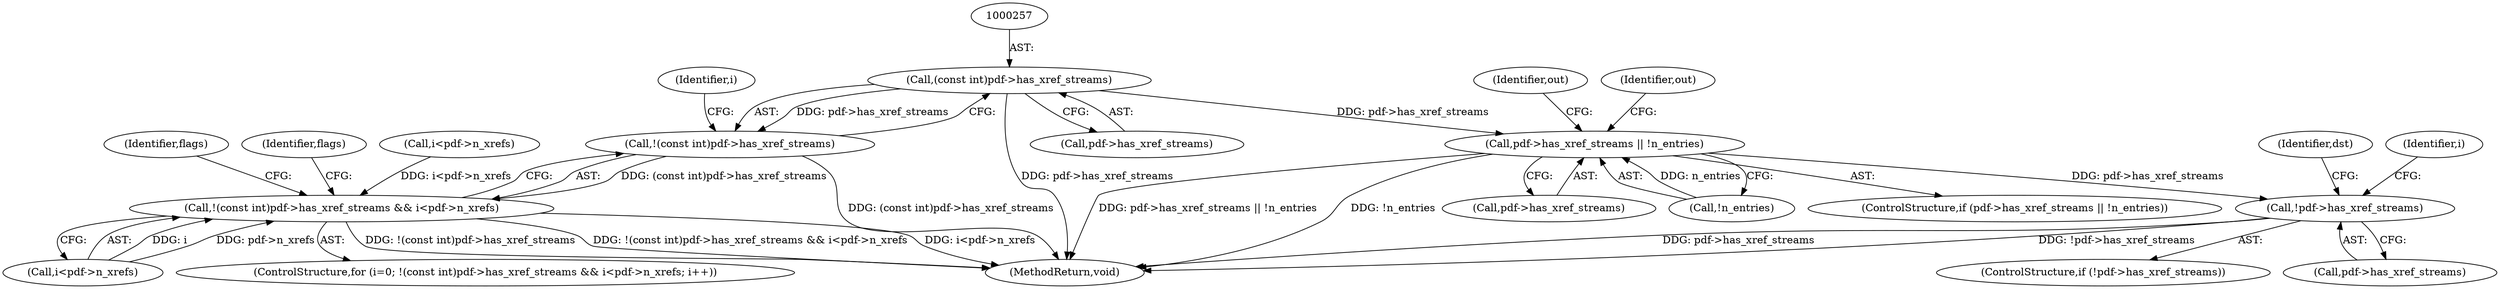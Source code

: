 digraph "0_pdfresurrect_0c4120fffa3dffe97b95c486a120eded82afe8a6_9@pointer" {
"1000256" [label="(Call,(const int)pdf->has_xref_streams)"];
"1000255" [label="(Call,!(const int)pdf->has_xref_streams)"];
"1000254" [label="(Call,!(const int)pdf->has_xref_streams && i<pdf->n_xrefs)"];
"1000356" [label="(Call,pdf->has_xref_streams || !n_entries)"];
"1000379" [label="(Call,!pdf->has_xref_streams)"];
"1000209" [label="(Call,i<pdf->n_xrefs)"];
"1000255" [label="(Call,!(const int)pdf->has_xref_streams)"];
"1000258" [label="(Call,pdf->has_xref_streams)"];
"1000385" [label="(Identifier,i)"];
"1000378" [label="(ControlStructure,if (!pdf->has_xref_streams))"];
"1000254" [label="(Call,!(const int)pdf->has_xref_streams && i<pdf->n_xrefs)"];
"1000372" [label="(Identifier,out)"];
"1000380" [label="(Call,pdf->has_xref_streams)"];
"1000261" [label="(Call,i<pdf->n_xrefs)"];
"1000357" [label="(Call,pdf->has_xref_streams)"];
"1000256" [label="(Call,(const int)pdf->has_xref_streams)"];
"1000250" [label="(ControlStructure,for (i=0; !(const int)pdf->has_xref_streams && i<pdf->n_xrefs; i++))"];
"1000460" [label="(Identifier,dst)"];
"1000363" [label="(Identifier,out)"];
"1000466" [label="(MethodReturn,void)"];
"1000356" [label="(Call,pdf->has_xref_streams || !n_entries)"];
"1000352" [label="(Identifier,flags)"];
"1000271" [label="(Identifier,flags)"];
"1000360" [label="(Call,!n_entries)"];
"1000355" [label="(ControlStructure,if (pdf->has_xref_streams || !n_entries))"];
"1000379" [label="(Call,!pdf->has_xref_streams)"];
"1000262" [label="(Identifier,i)"];
"1000256" -> "1000255"  [label="AST: "];
"1000256" -> "1000258"  [label="CFG: "];
"1000257" -> "1000256"  [label="AST: "];
"1000258" -> "1000256"  [label="AST: "];
"1000255" -> "1000256"  [label="CFG: "];
"1000256" -> "1000466"  [label="DDG: pdf->has_xref_streams"];
"1000256" -> "1000255"  [label="DDG: pdf->has_xref_streams"];
"1000256" -> "1000356"  [label="DDG: pdf->has_xref_streams"];
"1000255" -> "1000254"  [label="AST: "];
"1000262" -> "1000255"  [label="CFG: "];
"1000254" -> "1000255"  [label="CFG: "];
"1000255" -> "1000466"  [label="DDG: (const int)pdf->has_xref_streams"];
"1000255" -> "1000254"  [label="DDG: (const int)pdf->has_xref_streams"];
"1000254" -> "1000250"  [label="AST: "];
"1000254" -> "1000261"  [label="CFG: "];
"1000261" -> "1000254"  [label="AST: "];
"1000271" -> "1000254"  [label="CFG: "];
"1000352" -> "1000254"  [label="CFG: "];
"1000254" -> "1000466"  [label="DDG: !(const int)pdf->has_xref_streams"];
"1000254" -> "1000466"  [label="DDG: !(const int)pdf->has_xref_streams && i<pdf->n_xrefs"];
"1000254" -> "1000466"  [label="DDG: i<pdf->n_xrefs"];
"1000261" -> "1000254"  [label="DDG: i"];
"1000261" -> "1000254"  [label="DDG: pdf->n_xrefs"];
"1000209" -> "1000254"  [label="DDG: i<pdf->n_xrefs"];
"1000356" -> "1000355"  [label="AST: "];
"1000356" -> "1000357"  [label="CFG: "];
"1000356" -> "1000360"  [label="CFG: "];
"1000357" -> "1000356"  [label="AST: "];
"1000360" -> "1000356"  [label="AST: "];
"1000363" -> "1000356"  [label="CFG: "];
"1000372" -> "1000356"  [label="CFG: "];
"1000356" -> "1000466"  [label="DDG: !n_entries"];
"1000356" -> "1000466"  [label="DDG: pdf->has_xref_streams || !n_entries"];
"1000360" -> "1000356"  [label="DDG: n_entries"];
"1000356" -> "1000379"  [label="DDG: pdf->has_xref_streams"];
"1000379" -> "1000378"  [label="AST: "];
"1000379" -> "1000380"  [label="CFG: "];
"1000380" -> "1000379"  [label="AST: "];
"1000385" -> "1000379"  [label="CFG: "];
"1000460" -> "1000379"  [label="CFG: "];
"1000379" -> "1000466"  [label="DDG: pdf->has_xref_streams"];
"1000379" -> "1000466"  [label="DDG: !pdf->has_xref_streams"];
}
